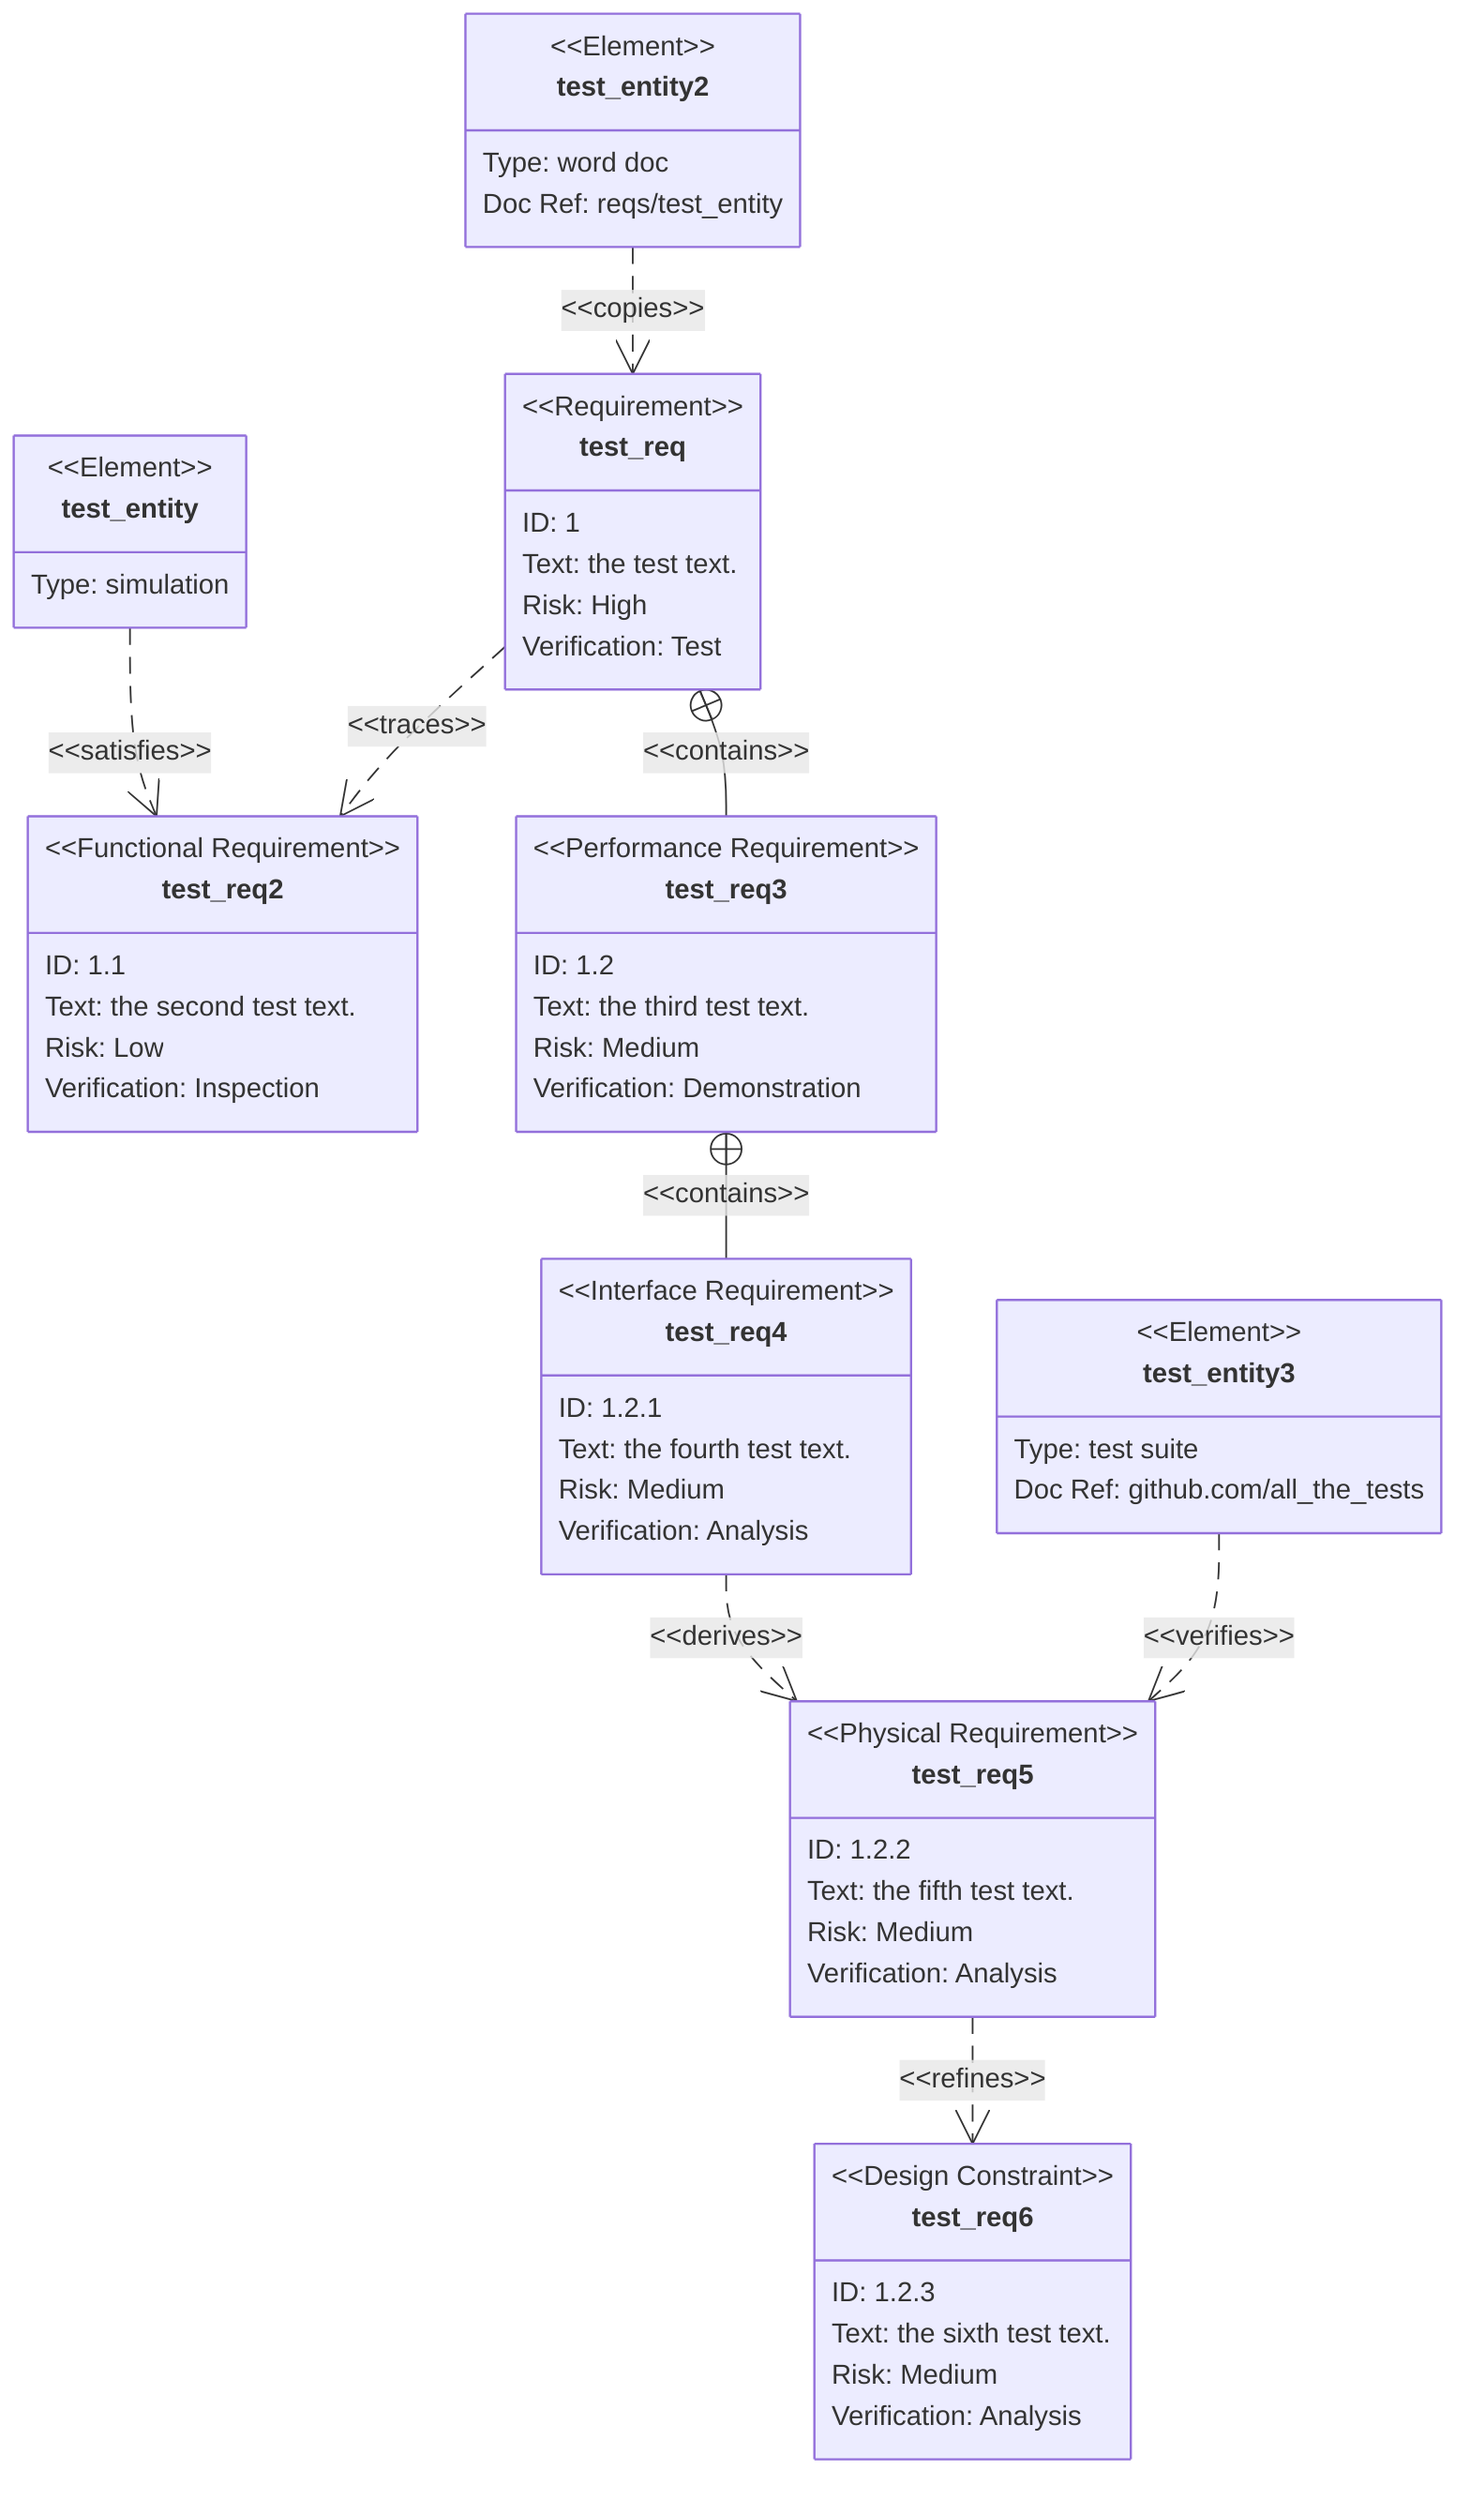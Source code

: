 requirementDiagram
	  accTitle: Requirements demo in black and white
		accDescr: A series of requirement boxes showing relationships among them. Has meaningless task names

	requirement test_req {
	id: 1
	text: the test text.
	risk: high
	verifymethod: test
	}

	functionalRequirement test_req2 {
	id: 1.1
	text: the second test text.
	risk: low
	verifymethod: inspection
	}

	performanceRequirement test_req3 {
	id: 1.2
	text: the third test text.
	risk: medium
	verifymethod: demonstration
	}

	interfaceRequirement test_req4 {
	id: 1.2.1
	text: the fourth test text.
	risk: medium
	verifymethod: analysis
	}

	physicalRequirement test_req5 {
	id: 1.2.2
	text: the fifth test text.
	risk: medium
	verifymethod: analysis
	}

	designConstraint test_req6 {
	id: 1.2.3
	text: the sixth test text.
	risk: medium
	verifymethod: analysis
	}

	element test_entity {
	type: simulation
	}

	element test_entity2 {
	type: word doc
	docRef: reqs/test_entity
	}

	element test_entity3 {
	type: "test suite"
	docRef: github.com/all_the_tests
	}


	test_entity - satisfies -> test_req2
	test_req - traces -> test_req2
	test_req - contains -> test_req3
	test_req3 - contains -> test_req4
	test_req4 - derives -> test_req5
	test_req5 - refines -> test_req6
	test_entity3 - verifies -> test_req5
	test_req <- copies - test_entity2